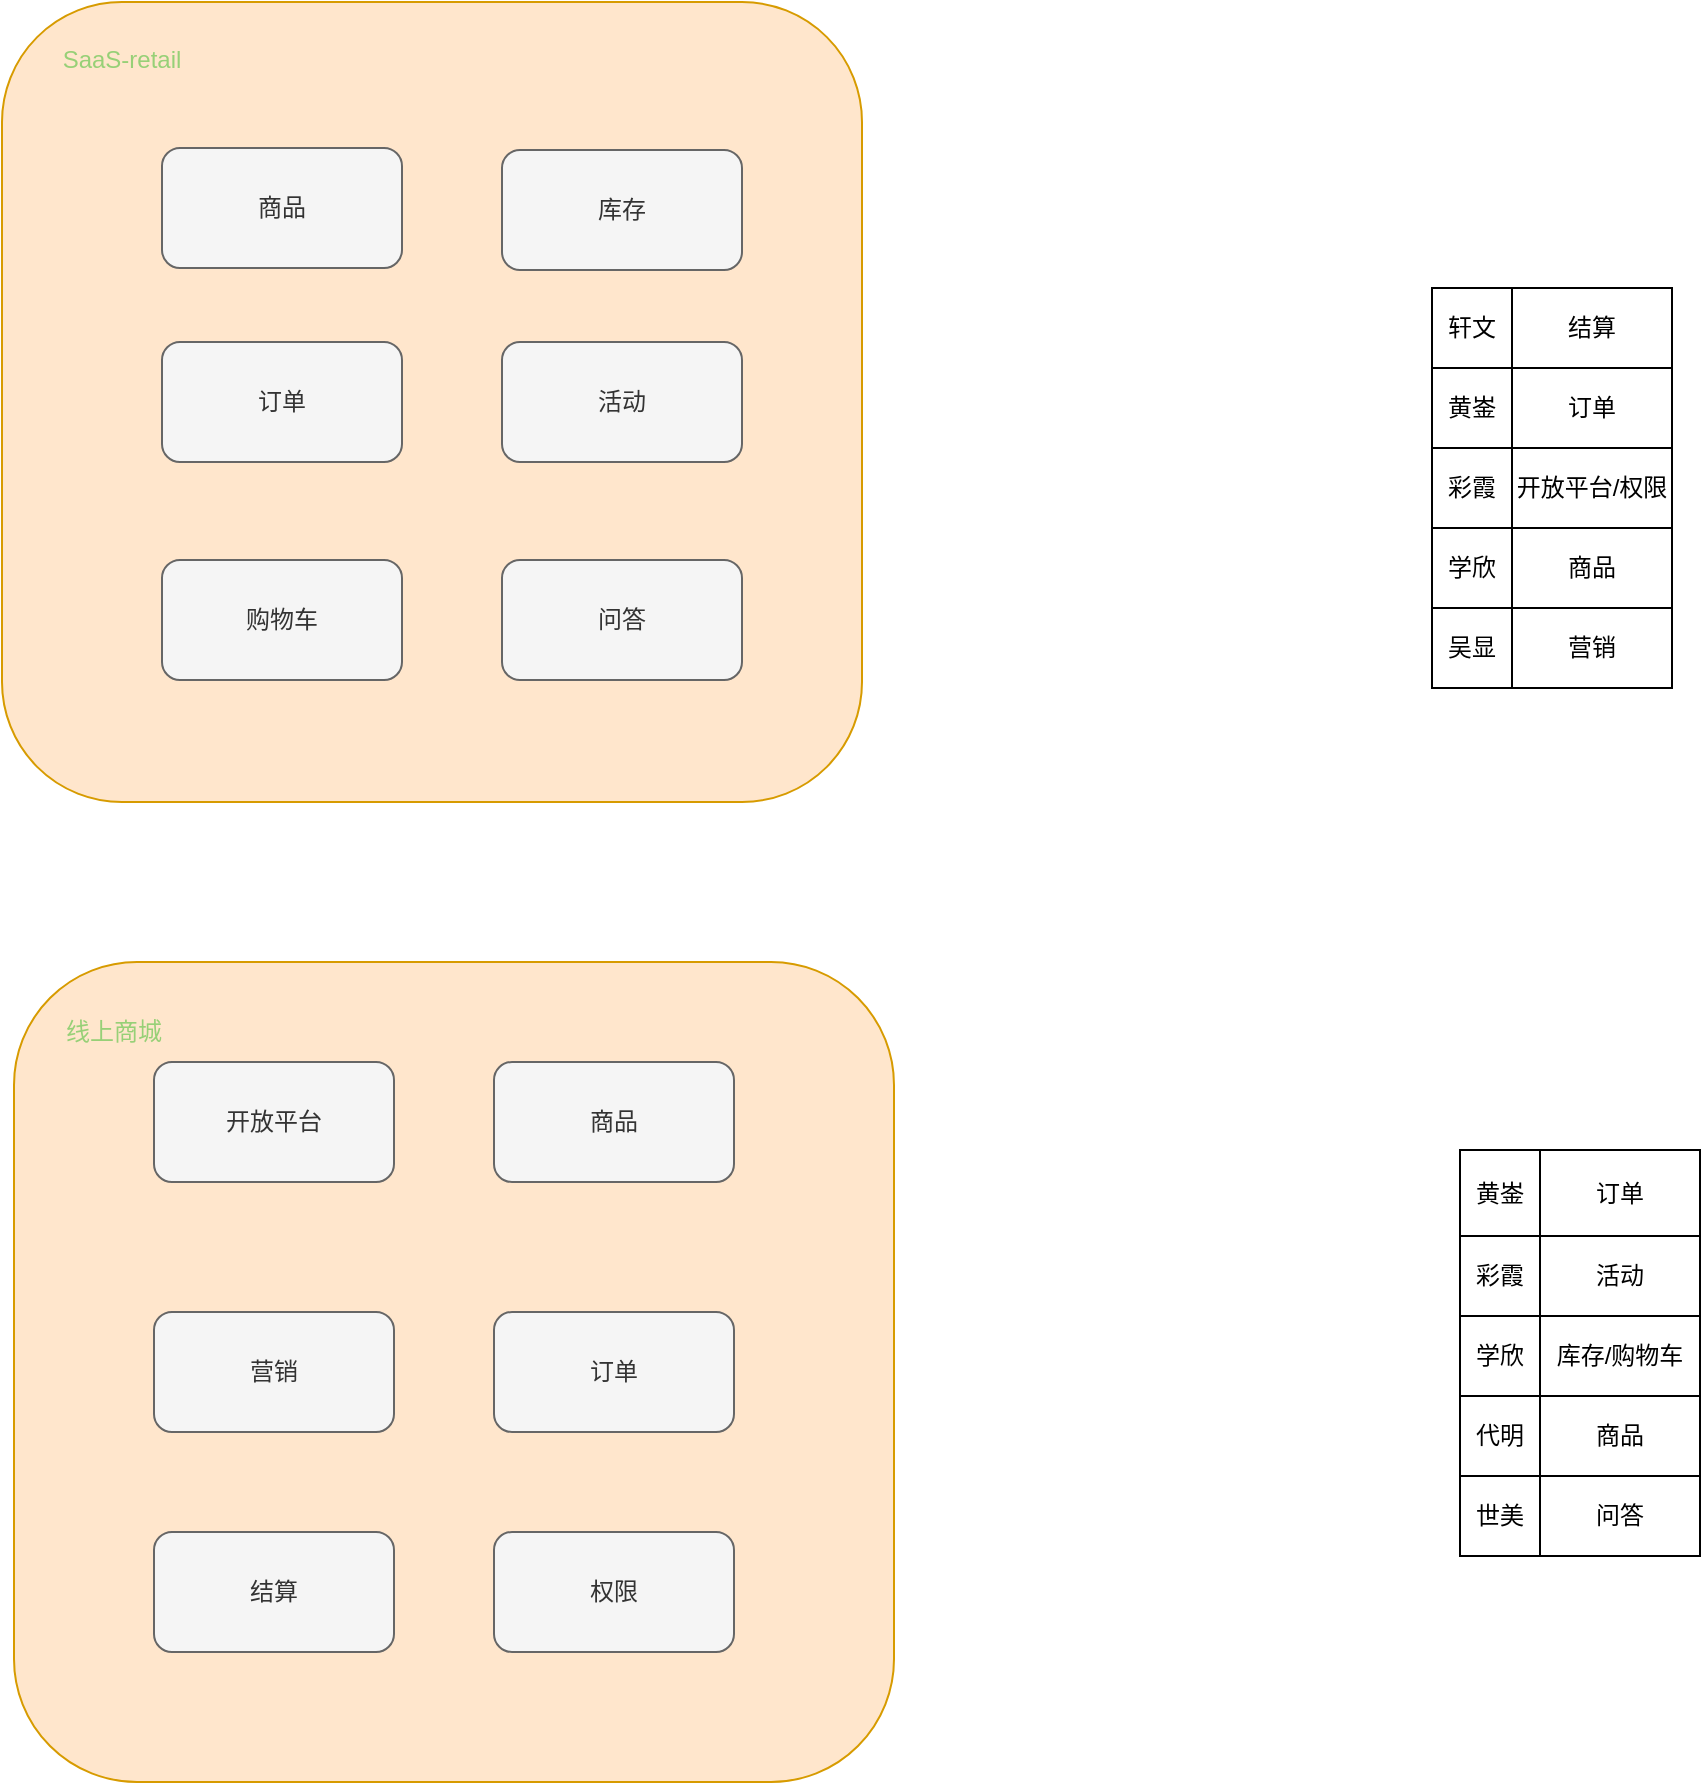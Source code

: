 <mxfile version="16.0.2" type="device"><diagram id="8vP1a0IoA8MKvJjhpM9K" name="第 1 页"><mxGraphModel dx="1221" dy="764" grid="0" gridSize="10" guides="1" tooltips="1" connect="1" arrows="1" fold="1" page="1" pageScale="1" pageWidth="827" pageHeight="1169" math="0" shadow="0"><root><mxCell id="0"/><mxCell id="1" parent="0"/><mxCell id="Wwz-8GHg2LX-f3Jw9La2-1" value="" style="rounded=1;whiteSpace=wrap;html=1;glass=0;strokeColor=#d79b00;fillColor=#ffe6cc;" parent="1" vertex="1"><mxGeometry x="230" y="155" width="430" height="400" as="geometry"/></mxCell><mxCell id="Wwz-8GHg2LX-f3Jw9La2-2" value="商品" style="rounded=1;whiteSpace=wrap;html=1;fillColor=#f5f5f5;strokeColor=#666666;fontColor=#333333;" parent="1" vertex="1"><mxGeometry x="310" y="228" width="120" height="60" as="geometry"/></mxCell><mxCell id="Wwz-8GHg2LX-f3Jw9La2-3" value="购物车" style="rounded=1;whiteSpace=wrap;html=1;fillColor=#f5f5f5;fontColor=#333333;strokeColor=#666666;" parent="1" vertex="1"><mxGeometry x="310" y="434" width="120" height="60" as="geometry"/></mxCell><mxCell id="Wwz-8GHg2LX-f3Jw9La2-4" value="活动" style="rounded=1;whiteSpace=wrap;html=1;fillColor=#f5f5f5;fontColor=#333333;strokeColor=#666666;" parent="1" vertex="1"><mxGeometry x="480" y="325" width="120" height="60" as="geometry"/></mxCell><mxCell id="Wwz-8GHg2LX-f3Jw9La2-5" value="订单" style="rounded=1;whiteSpace=wrap;html=1;fillColor=#f5f5f5;strokeColor=#666666;fontColor=#333333;" parent="1" vertex="1"><mxGeometry x="310" y="325" width="120" height="60" as="geometry"/></mxCell><mxCell id="Wwz-8GHg2LX-f3Jw9La2-6" value="库存" style="rounded=1;whiteSpace=wrap;html=1;fillColor=#f5f5f5;fontColor=#333333;strokeColor=#666666;" parent="1" vertex="1"><mxGeometry x="480" y="229" width="120" height="60" as="geometry"/></mxCell><mxCell id="Wwz-8GHg2LX-f3Jw9La2-7" value="问答" style="rounded=1;whiteSpace=wrap;html=1;fillColor=#f5f5f5;fontColor=#333333;strokeColor=#666666;" parent="1" vertex="1"><mxGeometry x="480" y="434" width="120" height="60" as="geometry"/></mxCell><mxCell id="Wwz-8GHg2LX-f3Jw9La2-8" value="" style="shape=table;startSize=0;container=1;collapsible=0;childLayout=tableLayout;" parent="1" vertex="1"><mxGeometry x="959" y="729" width="120" height="202.941" as="geometry"/></mxCell><mxCell id="Wwz-8GHg2LX-f3Jw9La2-12" value="" style="shape=partialRectangle;collapsible=0;dropTarget=0;pointerEvents=0;fillColor=none;top=0;left=0;bottom=0;right=0;points=[[0,0.5],[1,0.5]];portConstraint=eastwest;" parent="Wwz-8GHg2LX-f3Jw9La2-8" vertex="1"><mxGeometry width="120" height="43" as="geometry"/></mxCell><mxCell id="Wwz-8GHg2LX-f3Jw9La2-13" value="黄崟" style="shape=partialRectangle;html=1;whiteSpace=wrap;connectable=0;overflow=hidden;fillColor=none;top=0;left=0;bottom=0;right=0;pointerEvents=1;" parent="Wwz-8GHg2LX-f3Jw9La2-12" vertex="1"><mxGeometry width="40" height="43" as="geometry"><mxRectangle width="40" height="43" as="alternateBounds"/></mxGeometry></mxCell><mxCell id="Wwz-8GHg2LX-f3Jw9La2-14" value="订单" style="shape=partialRectangle;html=1;whiteSpace=wrap;connectable=0;overflow=hidden;fillColor=none;top=0;left=0;bottom=0;right=0;pointerEvents=1;" parent="Wwz-8GHg2LX-f3Jw9La2-12" vertex="1"><mxGeometry x="40" width="80" height="43" as="geometry"><mxRectangle width="80" height="43" as="alternateBounds"/></mxGeometry></mxCell><mxCell id="Wwz-8GHg2LX-f3Jw9La2-9" value="" style="shape=partialRectangle;collapsible=0;dropTarget=0;pointerEvents=0;fillColor=none;top=0;left=0;bottom=0;right=0;points=[[0,0.5],[1,0.5]];portConstraint=eastwest;" parent="Wwz-8GHg2LX-f3Jw9La2-8" vertex="1"><mxGeometry y="43" width="120" height="40" as="geometry"/></mxCell><mxCell id="Wwz-8GHg2LX-f3Jw9La2-10" value="彩霞" style="shape=partialRectangle;html=1;whiteSpace=wrap;connectable=0;overflow=hidden;fillColor=none;top=0;left=0;bottom=0;right=0;pointerEvents=1;" parent="Wwz-8GHg2LX-f3Jw9La2-9" vertex="1"><mxGeometry width="40" height="40" as="geometry"><mxRectangle width="40" height="40" as="alternateBounds"/></mxGeometry></mxCell><mxCell id="Wwz-8GHg2LX-f3Jw9La2-11" value="活动" style="shape=partialRectangle;html=1;whiteSpace=wrap;connectable=0;overflow=hidden;fillColor=none;top=0;left=0;bottom=0;right=0;pointerEvents=1;" parent="Wwz-8GHg2LX-f3Jw9La2-9" vertex="1"><mxGeometry x="40" width="80" height="40" as="geometry"><mxRectangle width="80" height="40" as="alternateBounds"/></mxGeometry></mxCell><mxCell id="Wwz-8GHg2LX-f3Jw9La2-15" value="" style="shape=partialRectangle;collapsible=0;dropTarget=0;pointerEvents=0;fillColor=none;top=0;left=0;bottom=0;right=0;points=[[0,0.5],[1,0.5]];portConstraint=eastwest;" parent="Wwz-8GHg2LX-f3Jw9La2-8" vertex="1"><mxGeometry y="83" width="120" height="40" as="geometry"/></mxCell><mxCell id="Wwz-8GHg2LX-f3Jw9La2-16" value="学欣" style="shape=partialRectangle;html=1;whiteSpace=wrap;connectable=0;overflow=hidden;fillColor=none;top=0;left=0;bottom=0;right=0;pointerEvents=1;" parent="Wwz-8GHg2LX-f3Jw9La2-15" vertex="1"><mxGeometry width="40" height="40" as="geometry"><mxRectangle width="40" height="40" as="alternateBounds"/></mxGeometry></mxCell><mxCell id="Wwz-8GHg2LX-f3Jw9La2-17" value="库存/购物车" style="shape=partialRectangle;html=1;whiteSpace=wrap;connectable=0;overflow=hidden;fillColor=none;top=0;left=0;bottom=0;right=0;pointerEvents=1;" parent="Wwz-8GHg2LX-f3Jw9La2-15" vertex="1"><mxGeometry x="40" width="80" height="40" as="geometry"><mxRectangle width="80" height="40" as="alternateBounds"/></mxGeometry></mxCell><mxCell id="Wwz-8GHg2LX-f3Jw9La2-21" style="shape=partialRectangle;collapsible=0;dropTarget=0;pointerEvents=0;fillColor=none;top=0;left=0;bottom=0;right=0;points=[[0,0.5],[1,0.5]];portConstraint=eastwest;" parent="Wwz-8GHg2LX-f3Jw9La2-8" vertex="1"><mxGeometry y="123" width="120" height="40" as="geometry"/></mxCell><mxCell id="Wwz-8GHg2LX-f3Jw9La2-22" value="代明" style="shape=partialRectangle;html=1;whiteSpace=wrap;connectable=0;overflow=hidden;fillColor=none;top=0;left=0;bottom=0;right=0;pointerEvents=1;" parent="Wwz-8GHg2LX-f3Jw9La2-21" vertex="1"><mxGeometry width="40" height="40" as="geometry"><mxRectangle width="40" height="40" as="alternateBounds"/></mxGeometry></mxCell><mxCell id="Wwz-8GHg2LX-f3Jw9La2-23" value="商品" style="shape=partialRectangle;html=1;whiteSpace=wrap;connectable=0;overflow=hidden;fillColor=none;top=0;left=0;bottom=0;right=0;pointerEvents=1;" parent="Wwz-8GHg2LX-f3Jw9La2-21" vertex="1"><mxGeometry x="40" width="80" height="40" as="geometry"><mxRectangle width="80" height="40" as="alternateBounds"/></mxGeometry></mxCell><mxCell id="Wwz-8GHg2LX-f3Jw9La2-18" value="" style="shape=partialRectangle;collapsible=0;dropTarget=0;pointerEvents=0;fillColor=none;top=0;left=0;bottom=0;right=0;points=[[0,0.5],[1,0.5]];portConstraint=eastwest;" parent="Wwz-8GHg2LX-f3Jw9La2-8" vertex="1"><mxGeometry y="163" width="120" height="40" as="geometry"/></mxCell><mxCell id="Wwz-8GHg2LX-f3Jw9La2-19" value="世美" style="shape=partialRectangle;html=1;whiteSpace=wrap;connectable=0;overflow=hidden;fillColor=none;top=0;left=0;bottom=0;right=0;pointerEvents=1;" parent="Wwz-8GHg2LX-f3Jw9La2-18" vertex="1"><mxGeometry width="40" height="40" as="geometry"><mxRectangle width="40" height="40" as="alternateBounds"/></mxGeometry></mxCell><mxCell id="Wwz-8GHg2LX-f3Jw9La2-20" value="问答" style="shape=partialRectangle;html=1;whiteSpace=wrap;connectable=0;overflow=hidden;fillColor=none;top=0;left=0;bottom=0;right=0;pointerEvents=1;" parent="Wwz-8GHg2LX-f3Jw9La2-18" vertex="1"><mxGeometry x="40" width="80" height="40" as="geometry"><mxRectangle width="80" height="40" as="alternateBounds"/></mxGeometry></mxCell><mxCell id="Wwz-8GHg2LX-f3Jw9La2-24" value="" style="rounded=1;whiteSpace=wrap;html=1;fillColor=#ffe6cc;strokeColor=#d79b00;" parent="1" vertex="1"><mxGeometry x="236" y="635" width="440" height="410" as="geometry"/></mxCell><mxCell id="Wwz-8GHg2LX-f3Jw9La2-25" value="开放平台" style="rounded=1;whiteSpace=wrap;html=1;fillColor=#f5f5f5;fontColor=#333333;strokeColor=#666666;" parent="1" vertex="1"><mxGeometry x="306" y="685" width="120" height="60" as="geometry"/></mxCell><mxCell id="Wwz-8GHg2LX-f3Jw9La2-26" value="结算" style="rounded=1;whiteSpace=wrap;html=1;fillColor=#f5f5f5;fontColor=#333333;strokeColor=#666666;" parent="1" vertex="1"><mxGeometry x="306" y="920" width="120" height="60" as="geometry"/></mxCell><mxCell id="Wwz-8GHg2LX-f3Jw9La2-27" value="订单" style="rounded=1;whiteSpace=wrap;html=1;fillColor=#f5f5f5;fontColor=#333333;strokeColor=#666666;" parent="1" vertex="1"><mxGeometry x="476" y="810" width="120" height="60" as="geometry"/></mxCell><mxCell id="Wwz-8GHg2LX-f3Jw9La2-28" value="营销" style="rounded=1;whiteSpace=wrap;html=1;fillColor=#f5f5f5;fontColor=#333333;strokeColor=#666666;" parent="1" vertex="1"><mxGeometry x="306" y="810" width="120" height="60" as="geometry"/></mxCell><mxCell id="Wwz-8GHg2LX-f3Jw9La2-29" value="商品" style="rounded=1;whiteSpace=wrap;html=1;fillColor=#f5f5f5;fontColor=#333333;strokeColor=#666666;" parent="1" vertex="1"><mxGeometry x="476" y="685" width="120" height="60" as="geometry"/></mxCell><mxCell id="Wwz-8GHg2LX-f3Jw9La2-30" value="权限" style="rounded=1;whiteSpace=wrap;html=1;fillColor=#f5f5f5;fontColor=#333333;strokeColor=#666666;" parent="1" vertex="1"><mxGeometry x="476" y="920" width="120" height="60" as="geometry"/></mxCell><mxCell id="Wwz-8GHg2LX-f3Jw9La2-31" value="" style="shape=table;startSize=0;container=1;collapsible=0;childLayout=tableLayout;" parent="1" vertex="1"><mxGeometry x="945" y="298" width="120" height="200" as="geometry"/></mxCell><mxCell id="Wwz-8GHg2LX-f3Jw9La2-47" style="shape=partialRectangle;collapsible=0;dropTarget=0;pointerEvents=0;fillColor=none;top=0;left=0;bottom=0;right=0;points=[[0,0.5],[1,0.5]];portConstraint=eastwest;" parent="Wwz-8GHg2LX-f3Jw9La2-31" vertex="1"><mxGeometry width="120" height="40" as="geometry"/></mxCell><mxCell id="Wwz-8GHg2LX-f3Jw9La2-48" value="轩文" style="shape=partialRectangle;html=1;whiteSpace=wrap;connectable=0;overflow=hidden;fillColor=none;top=0;left=0;bottom=0;right=0;pointerEvents=1;" parent="Wwz-8GHg2LX-f3Jw9La2-47" vertex="1"><mxGeometry width="40" height="40" as="geometry"><mxRectangle width="40" height="40" as="alternateBounds"/></mxGeometry></mxCell><mxCell id="Wwz-8GHg2LX-f3Jw9La2-49" value="结算" style="shape=partialRectangle;html=1;whiteSpace=wrap;connectable=0;overflow=hidden;fillColor=none;top=0;left=0;bottom=0;right=0;pointerEvents=1;" parent="Wwz-8GHg2LX-f3Jw9La2-47" vertex="1"><mxGeometry x="40" width="80" height="40" as="geometry"><mxRectangle width="80" height="40" as="alternateBounds"/></mxGeometry></mxCell><mxCell id="Wwz-8GHg2LX-f3Jw9La2-35" value="" style="shape=partialRectangle;collapsible=0;dropTarget=0;pointerEvents=0;fillColor=none;top=0;left=0;bottom=0;right=0;points=[[0,0.5],[1,0.5]];portConstraint=eastwest;" parent="Wwz-8GHg2LX-f3Jw9La2-31" vertex="1"><mxGeometry y="40" width="120" height="40" as="geometry"/></mxCell><mxCell id="Wwz-8GHg2LX-f3Jw9La2-36" value="黄崟" style="shape=partialRectangle;html=1;whiteSpace=wrap;connectable=0;overflow=hidden;fillColor=none;top=0;left=0;bottom=0;right=0;pointerEvents=1;" parent="Wwz-8GHg2LX-f3Jw9La2-35" vertex="1"><mxGeometry width="40" height="40" as="geometry"><mxRectangle width="40" height="40" as="alternateBounds"/></mxGeometry></mxCell><mxCell id="Wwz-8GHg2LX-f3Jw9La2-37" value="订单" style="shape=partialRectangle;html=1;whiteSpace=wrap;connectable=0;overflow=hidden;fillColor=none;top=0;left=0;bottom=0;right=0;pointerEvents=1;" parent="Wwz-8GHg2LX-f3Jw9La2-35" vertex="1"><mxGeometry x="40" width="80" height="40" as="geometry"><mxRectangle width="80" height="40" as="alternateBounds"/></mxGeometry></mxCell><mxCell id="Wwz-8GHg2LX-f3Jw9La2-32" value="" style="shape=partialRectangle;collapsible=0;dropTarget=0;pointerEvents=0;fillColor=none;top=0;left=0;bottom=0;right=0;points=[[0,0.5],[1,0.5]];portConstraint=eastwest;" parent="Wwz-8GHg2LX-f3Jw9La2-31" vertex="1"><mxGeometry y="80" width="120" height="40" as="geometry"/></mxCell><mxCell id="Wwz-8GHg2LX-f3Jw9La2-33" value="彩霞" style="shape=partialRectangle;html=1;whiteSpace=wrap;connectable=0;overflow=hidden;fillColor=none;top=0;left=0;bottom=0;right=0;pointerEvents=1;" parent="Wwz-8GHg2LX-f3Jw9La2-32" vertex="1"><mxGeometry width="40" height="40" as="geometry"><mxRectangle width="40" height="40" as="alternateBounds"/></mxGeometry></mxCell><mxCell id="Wwz-8GHg2LX-f3Jw9La2-34" value="开放平台/权限" style="shape=partialRectangle;html=1;whiteSpace=wrap;connectable=0;overflow=hidden;fillColor=none;top=0;left=0;bottom=0;right=0;pointerEvents=1;" parent="Wwz-8GHg2LX-f3Jw9La2-32" vertex="1"><mxGeometry x="40" width="80" height="40" as="geometry"><mxRectangle width="80" height="40" as="alternateBounds"/></mxGeometry></mxCell><mxCell id="Wwz-8GHg2LX-f3Jw9La2-38" value="" style="shape=partialRectangle;collapsible=0;dropTarget=0;pointerEvents=0;fillColor=none;top=0;left=0;bottom=0;right=0;points=[[0,0.5],[1,0.5]];portConstraint=eastwest;" parent="Wwz-8GHg2LX-f3Jw9La2-31" vertex="1"><mxGeometry y="120" width="120" height="40" as="geometry"/></mxCell><mxCell id="Wwz-8GHg2LX-f3Jw9La2-39" value="学欣" style="shape=partialRectangle;html=1;whiteSpace=wrap;connectable=0;overflow=hidden;fillColor=none;top=0;left=0;bottom=0;right=0;pointerEvents=1;" parent="Wwz-8GHg2LX-f3Jw9La2-38" vertex="1"><mxGeometry width="40" height="40" as="geometry"><mxRectangle width="40" height="40" as="alternateBounds"/></mxGeometry></mxCell><mxCell id="Wwz-8GHg2LX-f3Jw9La2-40" value="商品" style="shape=partialRectangle;html=1;whiteSpace=wrap;connectable=0;overflow=hidden;fillColor=none;top=0;left=0;bottom=0;right=0;pointerEvents=1;" parent="Wwz-8GHg2LX-f3Jw9La2-38" vertex="1"><mxGeometry x="40" width="80" height="40" as="geometry"><mxRectangle width="80" height="40" as="alternateBounds"/></mxGeometry></mxCell><mxCell id="Wwz-8GHg2LX-f3Jw9La2-41" style="shape=partialRectangle;collapsible=0;dropTarget=0;pointerEvents=0;fillColor=none;top=0;left=0;bottom=0;right=0;points=[[0,0.5],[1,0.5]];portConstraint=eastwest;" parent="Wwz-8GHg2LX-f3Jw9La2-31" vertex="1"><mxGeometry y="160" width="120" height="40" as="geometry"/></mxCell><mxCell id="Wwz-8GHg2LX-f3Jw9La2-42" value="吴显" style="shape=partialRectangle;html=1;whiteSpace=wrap;connectable=0;overflow=hidden;fillColor=none;top=0;left=0;bottom=0;right=0;pointerEvents=1;" parent="Wwz-8GHg2LX-f3Jw9La2-41" vertex="1"><mxGeometry width="40" height="40" as="geometry"><mxRectangle width="40" height="40" as="alternateBounds"/></mxGeometry></mxCell><mxCell id="Wwz-8GHg2LX-f3Jw9La2-43" value="营销" style="shape=partialRectangle;html=1;whiteSpace=wrap;connectable=0;overflow=hidden;fillColor=none;top=0;left=0;bottom=0;right=0;pointerEvents=1;" parent="Wwz-8GHg2LX-f3Jw9La2-41" vertex="1"><mxGeometry x="40" width="80" height="40" as="geometry"><mxRectangle width="80" height="40" as="alternateBounds"/></mxGeometry></mxCell><mxCell id="HlD_O_mm4iBqqr5SSziV-1" value="SaaS-retail" style="text;html=1;align=center;verticalAlign=middle;whiteSpace=wrap;rounded=0;fontColor=#97D077;" vertex="1" parent="1"><mxGeometry x="250" y="169" width="80" height="30" as="geometry"/></mxCell><mxCell id="HlD_O_mm4iBqqr5SSziV-2" value="线上商城" style="text;html=1;align=center;verticalAlign=middle;whiteSpace=wrap;rounded=0;fontColor=#97D077;" vertex="1" parent="1"><mxGeometry x="256" y="655" width="60" height="30" as="geometry"/></mxCell></root></mxGraphModel></diagram></mxfile>